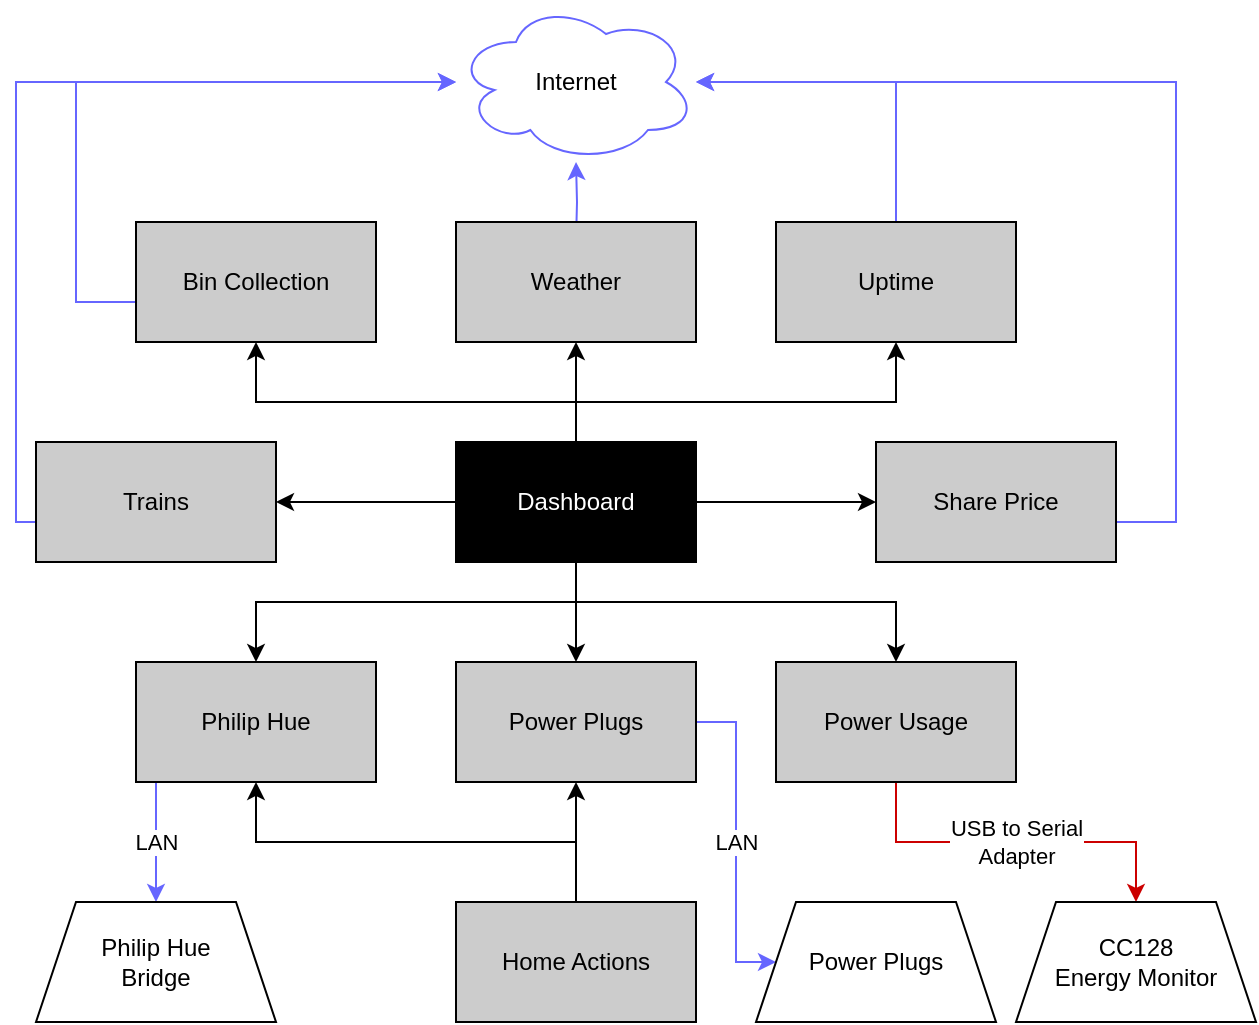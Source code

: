 <mxfile version="16.6.1" type="device"><diagram id="gncaYGqiSzdCxzLk1X_e" name="Page-1"><mxGraphModel dx="1426" dy="831" grid="1" gridSize="10" guides="1" tooltips="1" connect="1" arrows="1" fold="1" page="1" pageScale="1" pageWidth="850" pageHeight="1100" math="0" shadow="0"><root><mxCell id="0"/><mxCell id="1" parent="0"/><mxCell id="k9IhuGARJTXREhhesNCA-42" style="edgeStyle=orthogonalEdgeStyle;rounded=0;orthogonalLoop=1;jettySize=auto;html=1;fontColor=#FFFFFF;strokeColor=#6666FF;" edge="1" parent="1" target="k9IhuGARJTXREhhesNCA-36"><mxGeometry relative="1" as="geometry"><mxPoint x="240" y="390" as="sourcePoint"/><Array as="points"><mxPoint x="210" y="390"/><mxPoint x="210" y="280"/></Array></mxGeometry></mxCell><mxCell id="k9IhuGARJTXREhhesNCA-1" value="Bin Collection" style="rounded=0;whiteSpace=wrap;html=1;fillColor=#CCCCCC;" vertex="1" parent="1"><mxGeometry x="240" y="350" width="120" height="60" as="geometry"/></mxCell><mxCell id="k9IhuGARJTXREhhesNCA-21" style="edgeStyle=orthogonalEdgeStyle;rounded=0;orthogonalLoop=1;jettySize=auto;html=1;" edge="1" parent="1" source="k9IhuGARJTXREhhesNCA-2" target="k9IhuGARJTXREhhesNCA-1"><mxGeometry relative="1" as="geometry"><Array as="points"><mxPoint x="460" y="440"/><mxPoint x="300" y="440"/></Array></mxGeometry></mxCell><mxCell id="k9IhuGARJTXREhhesNCA-22" style="edgeStyle=orthogonalEdgeStyle;rounded=0;orthogonalLoop=1;jettySize=auto;html=1;" edge="1" parent="1" source="k9IhuGARJTXREhhesNCA-2" target="k9IhuGARJTXREhhesNCA-9"><mxGeometry relative="1" as="geometry"/></mxCell><mxCell id="k9IhuGARJTXREhhesNCA-23" style="edgeStyle=orthogonalEdgeStyle;rounded=0;orthogonalLoop=1;jettySize=auto;html=1;" edge="1" parent="1" source="k9IhuGARJTXREhhesNCA-2" target="k9IhuGARJTXREhhesNCA-10"><mxGeometry relative="1" as="geometry"><Array as="points"><mxPoint x="460" y="440"/><mxPoint x="620" y="440"/></Array></mxGeometry></mxCell><mxCell id="k9IhuGARJTXREhhesNCA-25" style="edgeStyle=orthogonalEdgeStyle;rounded=0;orthogonalLoop=1;jettySize=auto;html=1;" edge="1" parent="1" source="k9IhuGARJTXREhhesNCA-2" target="k9IhuGARJTXREhhesNCA-5"><mxGeometry relative="1" as="geometry"/></mxCell><mxCell id="k9IhuGARJTXREhhesNCA-26" style="edgeStyle=orthogonalEdgeStyle;rounded=0;orthogonalLoop=1;jettySize=auto;html=1;" edge="1" parent="1" source="k9IhuGARJTXREhhesNCA-2" target="k9IhuGARJTXREhhesNCA-4"><mxGeometry relative="1" as="geometry"><Array as="points"><mxPoint x="460" y="540"/><mxPoint x="300" y="540"/></Array></mxGeometry></mxCell><mxCell id="k9IhuGARJTXREhhesNCA-27" style="edgeStyle=orthogonalEdgeStyle;rounded=0;orthogonalLoop=1;jettySize=auto;html=1;" edge="1" parent="1" source="k9IhuGARJTXREhhesNCA-2" target="k9IhuGARJTXREhhesNCA-6"><mxGeometry relative="1" as="geometry"><Array as="points"><mxPoint x="460" y="540"/><mxPoint x="620" y="540"/></Array></mxGeometry></mxCell><mxCell id="k9IhuGARJTXREhhesNCA-32" style="edgeStyle=orthogonalEdgeStyle;rounded=0;orthogonalLoop=1;jettySize=auto;html=1;fontColor=#FFFFFF;" edge="1" parent="1" source="k9IhuGARJTXREhhesNCA-2" target="k9IhuGARJTXREhhesNCA-7"><mxGeometry relative="1" as="geometry"/></mxCell><mxCell id="k9IhuGARJTXREhhesNCA-35" style="edgeStyle=orthogonalEdgeStyle;rounded=0;orthogonalLoop=1;jettySize=auto;html=1;fontColor=#FFFFFF;" edge="1" parent="1" source="k9IhuGARJTXREhhesNCA-2" target="k9IhuGARJTXREhhesNCA-8"><mxGeometry relative="1" as="geometry"/></mxCell><mxCell id="k9IhuGARJTXREhhesNCA-2" value="Dashboard" style="rounded=0;whiteSpace=wrap;html=1;fillColor=#000000;fontColor=#FFFFFF;" vertex="1" parent="1"><mxGeometry x="400" y="460" width="120" height="60" as="geometry"/></mxCell><mxCell id="k9IhuGARJTXREhhesNCA-28" style="edgeStyle=orthogonalEdgeStyle;rounded=0;orthogonalLoop=1;jettySize=auto;html=1;" edge="1" parent="1" source="k9IhuGARJTXREhhesNCA-3" target="k9IhuGARJTXREhhesNCA-5"><mxGeometry relative="1" as="geometry"/></mxCell><mxCell id="k9IhuGARJTXREhhesNCA-29" style="edgeStyle=orthogonalEdgeStyle;rounded=0;orthogonalLoop=1;jettySize=auto;html=1;" edge="1" parent="1" source="k9IhuGARJTXREhhesNCA-3" target="k9IhuGARJTXREhhesNCA-4"><mxGeometry relative="1" as="geometry"><Array as="points"><mxPoint x="460" y="660"/><mxPoint x="300" y="660"/></Array></mxGeometry></mxCell><mxCell id="k9IhuGARJTXREhhesNCA-3" value="Home Actions" style="rounded=0;whiteSpace=wrap;html=1;fillColor=#CCCCCC;fontColor=#000000;" vertex="1" parent="1"><mxGeometry x="400" y="690" width="120" height="60" as="geometry"/></mxCell><mxCell id="k9IhuGARJTXREhhesNCA-39" value="LAN" style="edgeStyle=orthogonalEdgeStyle;rounded=0;orthogonalLoop=1;jettySize=auto;html=1;fontColor=#000000;strokeColor=#6666FF;" edge="1" parent="1" source="k9IhuGARJTXREhhesNCA-4" target="k9IhuGARJTXREhhesNCA-38"><mxGeometry relative="1" as="geometry"><Array as="points"><mxPoint x="250" y="670"/><mxPoint x="250" y="670"/></Array></mxGeometry></mxCell><mxCell id="k9IhuGARJTXREhhesNCA-4" value="Philip Hue" style="rounded=0;whiteSpace=wrap;html=1;fillColor=#CCCCCC;" vertex="1" parent="1"><mxGeometry x="240" y="570" width="120" height="60" as="geometry"/></mxCell><mxCell id="k9IhuGARJTXREhhesNCA-49" value="LAN" style="edgeStyle=orthogonalEdgeStyle;rounded=0;orthogonalLoop=1;jettySize=auto;html=1;fontColor=#000000;strokeColor=#6666FF;entryX=0;entryY=0.5;entryDx=0;entryDy=0;" edge="1" parent="1" source="k9IhuGARJTXREhhesNCA-5" target="k9IhuGARJTXREhhesNCA-48"><mxGeometry relative="1" as="geometry"><Array as="points"><mxPoint x="540" y="600"/><mxPoint x="540" y="720"/></Array></mxGeometry></mxCell><mxCell id="k9IhuGARJTXREhhesNCA-5" value="Power Plugs" style="rounded=0;whiteSpace=wrap;html=1;fillColor=#CCCCCC;" vertex="1" parent="1"><mxGeometry x="400" y="570" width="120" height="60" as="geometry"/></mxCell><mxCell id="k9IhuGARJTXREhhesNCA-47" value="USB to Serial&lt;br&gt;Adapter" style="edgeStyle=orthogonalEdgeStyle;rounded=0;orthogonalLoop=1;jettySize=auto;html=1;fontColor=#000000;strokeColor=#CC0000;" edge="1" parent="1" source="k9IhuGARJTXREhhesNCA-6" target="k9IhuGARJTXREhhesNCA-46"><mxGeometry relative="1" as="geometry"><mxPoint as="offset"/></mxGeometry></mxCell><mxCell id="k9IhuGARJTXREhhesNCA-6" value="Power Usage" style="rounded=0;whiteSpace=wrap;html=1;fillColor=#CCCCCC;" vertex="1" parent="1"><mxGeometry x="560" y="570" width="120" height="60" as="geometry"/></mxCell><mxCell id="k9IhuGARJTXREhhesNCA-45" style="edgeStyle=orthogonalEdgeStyle;rounded=0;orthogonalLoop=1;jettySize=auto;html=1;fontColor=#FFFFFF;strokeColor=#6666FF;" edge="1" parent="1" target="k9IhuGARJTXREhhesNCA-36"><mxGeometry relative="1" as="geometry"><mxPoint x="730" y="500" as="sourcePoint"/><Array as="points"><mxPoint x="760" y="500"/><mxPoint x="760" y="280"/></Array></mxGeometry></mxCell><mxCell id="k9IhuGARJTXREhhesNCA-7" value="Share Price" style="rounded=0;whiteSpace=wrap;html=1;fillColor=#CCCCCC;" vertex="1" parent="1"><mxGeometry x="610" y="460" width="120" height="60" as="geometry"/></mxCell><mxCell id="k9IhuGARJTXREhhesNCA-41" style="edgeStyle=orthogonalEdgeStyle;rounded=0;orthogonalLoop=1;jettySize=auto;html=1;fontColor=#FFFFFF;strokeColor=#6666FF;" edge="1" parent="1" target="k9IhuGARJTXREhhesNCA-36"><mxGeometry relative="1" as="geometry"><mxPoint x="190" y="500" as="sourcePoint"/><Array as="points"><mxPoint x="180" y="500"/><mxPoint x="180" y="280"/></Array></mxGeometry></mxCell><mxCell id="k9IhuGARJTXREhhesNCA-8" value="Trains" style="rounded=0;whiteSpace=wrap;html=1;fillColor=#CCCCCC;" vertex="1" parent="1"><mxGeometry x="190" y="460" width="120" height="60" as="geometry"/></mxCell><mxCell id="k9IhuGARJTXREhhesNCA-43" style="edgeStyle=orthogonalEdgeStyle;rounded=0;orthogonalLoop=1;jettySize=auto;html=1;fontColor=#FFFFFF;strokeColor=#6666FF;" edge="1" parent="1" target="k9IhuGARJTXREhhesNCA-36"><mxGeometry relative="1" as="geometry"><mxPoint x="460" y="360" as="sourcePoint"/></mxGeometry></mxCell><mxCell id="k9IhuGARJTXREhhesNCA-9" value="Weather" style="rounded=0;whiteSpace=wrap;html=1;fillColor=#CCCCCC;" vertex="1" parent="1"><mxGeometry x="400" y="350" width="120" height="60" as="geometry"/></mxCell><mxCell id="k9IhuGARJTXREhhesNCA-44" style="edgeStyle=orthogonalEdgeStyle;rounded=0;orthogonalLoop=1;jettySize=auto;html=1;fontColor=#FFFFFF;strokeColor=#6666FF;" edge="1" parent="1" target="k9IhuGARJTXREhhesNCA-36"><mxGeometry relative="1" as="geometry"><mxPoint x="620" y="360" as="sourcePoint"/><Array as="points"><mxPoint x="620" y="280"/></Array></mxGeometry></mxCell><mxCell id="k9IhuGARJTXREhhesNCA-10" value="Uptime" style="rounded=0;whiteSpace=wrap;html=1;fillColor=#CCCCCC;" vertex="1" parent="1"><mxGeometry x="560" y="350" width="120" height="60" as="geometry"/></mxCell><mxCell id="k9IhuGARJTXREhhesNCA-36" value="Internet" style="ellipse;shape=cloud;whiteSpace=wrap;html=1;strokeColor=#6666FF;" vertex="1" parent="1"><mxGeometry x="400" y="240" width="120" height="80" as="geometry"/></mxCell><mxCell id="k9IhuGARJTXREhhesNCA-38" value="Philip Hue&lt;br&gt;Bridge" style="shape=trapezoid;perimeter=trapezoidPerimeter;whiteSpace=wrap;html=1;fixedSize=1;" vertex="1" parent="1"><mxGeometry x="190" y="690" width="120" height="60" as="geometry"/></mxCell><mxCell id="k9IhuGARJTXREhhesNCA-46" value="CC128&lt;br&gt;Energy Monitor" style="shape=trapezoid;perimeter=trapezoidPerimeter;whiteSpace=wrap;html=1;fixedSize=1;" vertex="1" parent="1"><mxGeometry x="680" y="690" width="120" height="60" as="geometry"/></mxCell><mxCell id="k9IhuGARJTXREhhesNCA-48" value="Power Plugs" style="shape=trapezoid;perimeter=trapezoidPerimeter;whiteSpace=wrap;html=1;fixedSize=1;" vertex="1" parent="1"><mxGeometry x="550" y="690" width="120" height="60" as="geometry"/></mxCell></root></mxGraphModel></diagram></mxfile>
